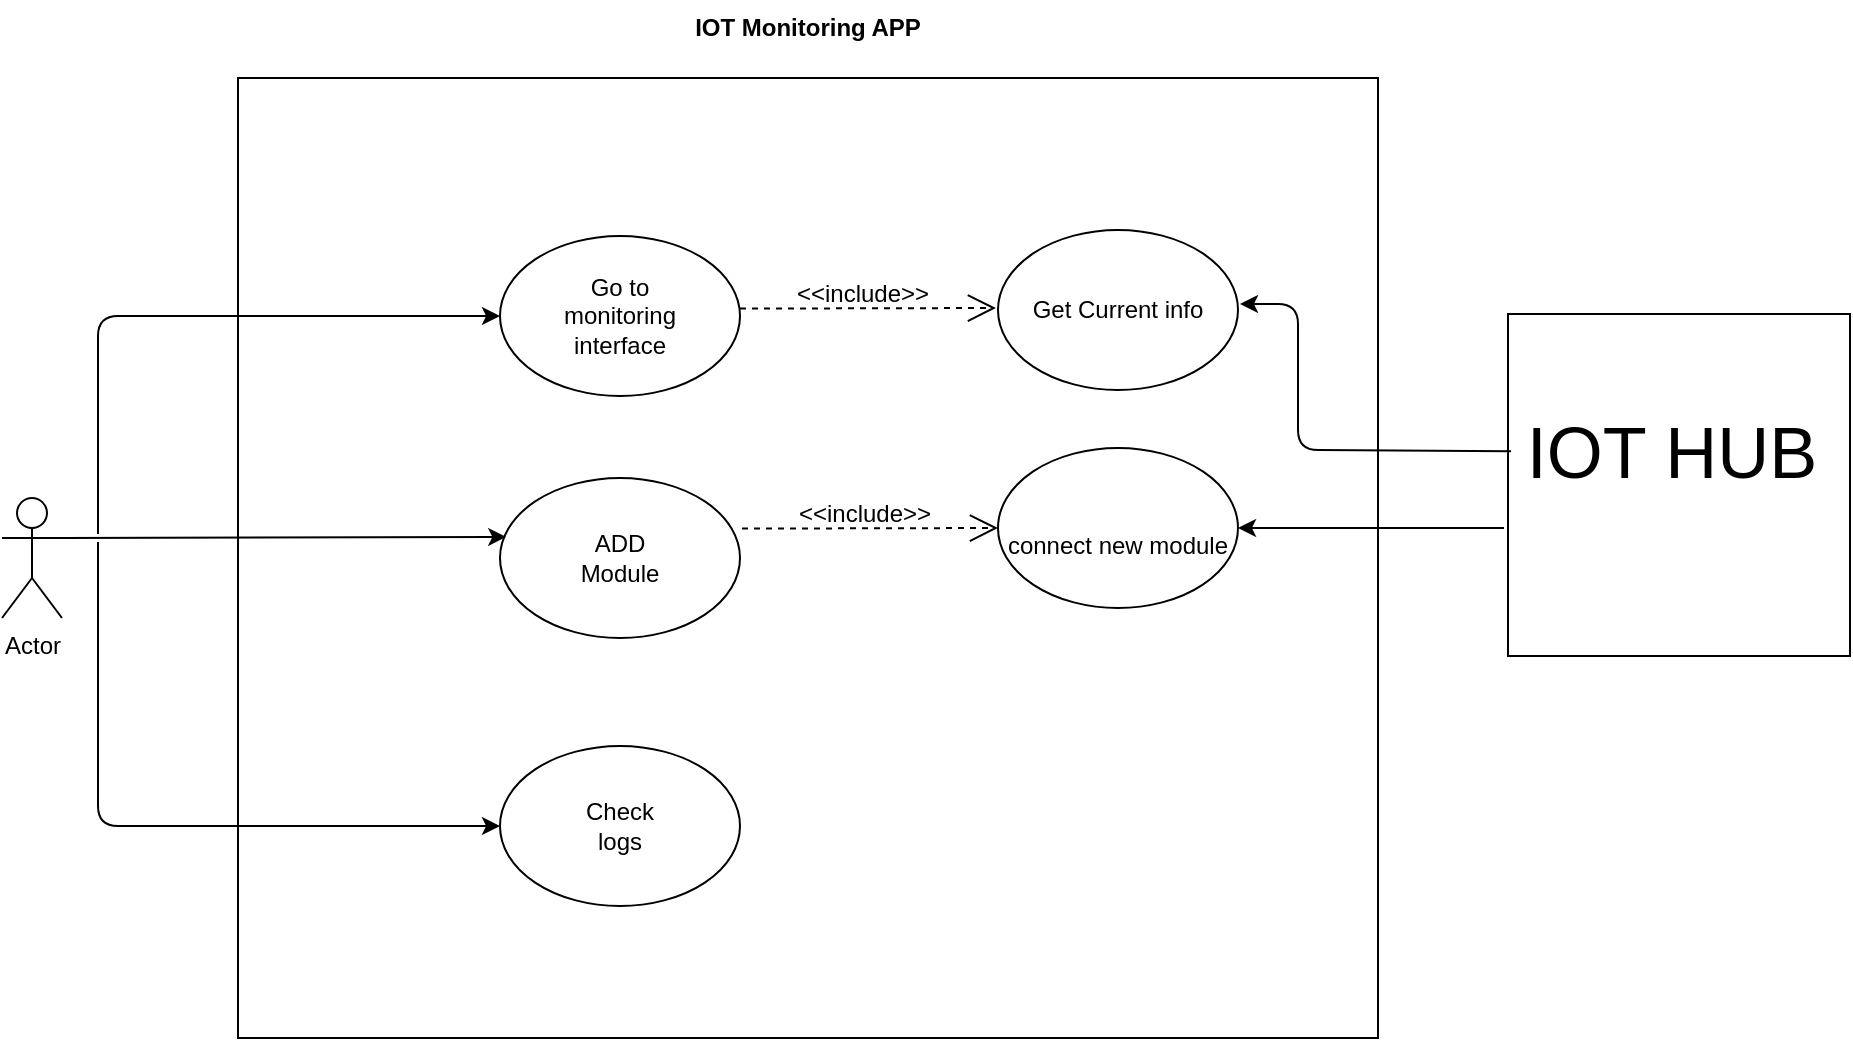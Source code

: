 <mxfile>
    <diagram id="qSeezHyTL4HUUI9GJHjN" name="Page-1">
        <mxGraphModel dx="902" dy="573" grid="0" gridSize="10" guides="1" tooltips="1" connect="1" arrows="1" fold="1" page="1" pageScale="1" pageWidth="1169" pageHeight="827" background="#ffffff" math="0" shadow="0">
            <root>
                <mxCell id="0"/>
                <mxCell id="1" parent="0"/>
                <mxCell id="6" style="edgeStyle=none;html=1;exitX=1;exitY=0.333;exitDx=0;exitDy=0;exitPerimeter=0;entryX=0.026;entryY=0.368;entryDx=0;entryDy=0;entryPerimeter=0;fontColor=#000000;strokeColor=#000000;" edge="1" parent="1" source="2" target="4">
                    <mxGeometry relative="1" as="geometry"/>
                </mxCell>
                <mxCell id="11" style="edgeStyle=none;html=1;entryX=0;entryY=0.5;entryDx=0;entryDy=0;fontColor=#000000;strokeColor=#000000;" edge="1" parent="1" target="9">
                    <mxGeometry relative="1" as="geometry">
                        <mxPoint x="176" y="391" as="sourcePoint"/>
                        <Array as="points">
                            <mxPoint x="176" y="533"/>
                        </Array>
                    </mxGeometry>
                </mxCell>
                <mxCell id="12" style="edgeStyle=none;html=1;entryX=0;entryY=0.5;entryDx=0;entryDy=0;fontColor=#000000;strokeColor=#000000;" edge="1" parent="1" target="7">
                    <mxGeometry relative="1" as="geometry">
                        <mxPoint x="176" y="387" as="sourcePoint"/>
                        <Array as="points">
                            <mxPoint x="176" y="278"/>
                        </Array>
                    </mxGeometry>
                </mxCell>
                <mxCell id="2" value="Actor" style="shape=umlActor;verticalLabelPosition=bottom;verticalAlign=top;html=1;strokeColor=#000000;fillColor=none;fontColor=#000000;" vertex="1" parent="1">
                    <mxGeometry x="128" y="369" width="30" height="60" as="geometry"/>
                </mxCell>
                <mxCell id="3" value="" style="rounded=0;whiteSpace=wrap;html=1;strokeColor=#000000;fillColor=none;" vertex="1" parent="1">
                    <mxGeometry x="246" y="159" width="570" height="480" as="geometry"/>
                </mxCell>
                <mxCell id="4" value="" style="ellipse;whiteSpace=wrap;html=1;fontColor=#000000;strokeColor=#000000;fillColor=none;" vertex="1" parent="1">
                    <mxGeometry x="377" y="359" width="120" height="80" as="geometry"/>
                </mxCell>
                <mxCell id="5" value="ADD Module" style="text;html=1;strokeColor=none;fillColor=none;align=center;verticalAlign=middle;whiteSpace=wrap;rounded=0;fontColor=#000000;" vertex="1" parent="1">
                    <mxGeometry x="407" y="384" width="60" height="30" as="geometry"/>
                </mxCell>
                <mxCell id="7" value="" style="ellipse;whiteSpace=wrap;html=1;fontColor=#000000;strokeColor=#000000;fillColor=none;" vertex="1" parent="1">
                    <mxGeometry x="377" y="238" width="120" height="80" as="geometry"/>
                </mxCell>
                <mxCell id="8" value="Go to monitoring interface" style="text;html=1;strokeColor=none;fillColor=none;align=center;verticalAlign=middle;whiteSpace=wrap;rounded=0;fontColor=#000000;" vertex="1" parent="1">
                    <mxGeometry x="407" y="263" width="60" height="30" as="geometry"/>
                </mxCell>
                <mxCell id="9" value="" style="ellipse;whiteSpace=wrap;html=1;fontColor=#000000;strokeColor=#000000;fillColor=none;" vertex="1" parent="1">
                    <mxGeometry x="377" y="493" width="120" height="80" as="geometry"/>
                </mxCell>
                <mxCell id="10" value="Check logs" style="text;html=1;strokeColor=none;fillColor=none;align=center;verticalAlign=middle;whiteSpace=wrap;rounded=0;fontColor=#000000;" vertex="1" parent="1">
                    <mxGeometry x="407" y="518" width="60" height="30" as="geometry"/>
                </mxCell>
                <mxCell id="15" style="edgeStyle=none;html=1;fontSize=36;fontColor=#000000;strokeColor=#000000;exitX=0.009;exitY=0.401;exitDx=0;exitDy=0;exitPerimeter=0;" edge="1" parent="1" source="13">
                    <mxGeometry relative="1" as="geometry">
                        <mxPoint x="875" y="345" as="sourcePoint"/>
                        <mxPoint x="747" y="272" as="targetPoint"/>
                        <Array as="points">
                            <mxPoint x="776" y="345"/>
                            <mxPoint x="776" y="272"/>
                        </Array>
                    </mxGeometry>
                </mxCell>
                <mxCell id="21" style="edgeStyle=none;html=1;entryX=1;entryY=0.5;entryDx=0;entryDy=0;fontSize=12;fontColor=#000000;strokeColor=#000000;" edge="1" parent="1" target="20">
                    <mxGeometry relative="1" as="geometry">
                        <mxPoint x="879" y="384" as="sourcePoint"/>
                    </mxGeometry>
                </mxCell>
                <mxCell id="13" value="" style="whiteSpace=wrap;html=1;aspect=fixed;fontColor=#000000;strokeColor=#000000;fillColor=none;" vertex="1" parent="1">
                    <mxGeometry x="881" y="277" width="171" height="171" as="geometry"/>
                </mxCell>
                <mxCell id="14" value="&lt;font style=&quot;font-size: 36px&quot;&gt;IOT HUB&lt;/font&gt;" style="text;html=1;strokeColor=none;fillColor=none;align=center;verticalAlign=middle;whiteSpace=wrap;rounded=0;fontColor=#000000;" vertex="1" parent="1">
                    <mxGeometry x="883" y="331" width="159.5" height="30" as="geometry"/>
                </mxCell>
                <mxCell id="16" value="Get Current info" style="ellipse;whiteSpace=wrap;html=1;fontColor=#000000;strokeColor=#000000;fillColor=none;" vertex="1" parent="1">
                    <mxGeometry x="626" y="235" width="120" height="80" as="geometry"/>
                </mxCell>
                <mxCell id="20" value="&lt;span style=&quot;font-size: 12px&quot;&gt;connect new module&lt;/span&gt;" style="ellipse;whiteSpace=wrap;html=1;fontSize=36;fontColor=#000000;strokeColor=#000000;fillColor=none;" vertex="1" parent="1">
                    <mxGeometry x="626" y="344" width="120" height="80" as="geometry"/>
                </mxCell>
                <mxCell id="22" value="&amp;lt;&amp;lt;include&amp;gt;&amp;gt;" style="endArrow=open;endSize=12;dashed=1;html=1;fontSize=12;fontColor=#000000;strokeColor=#000000;labelBackgroundColor=none;" edge="1" parent="1">
                    <mxGeometry x="-0.047" y="7" width="160" relative="1" as="geometry">
                        <mxPoint x="497" y="274.29" as="sourcePoint"/>
                        <mxPoint x="625" y="274" as="targetPoint"/>
                        <mxPoint as="offset"/>
                    </mxGeometry>
                </mxCell>
                <mxCell id="23" value="&amp;lt;&amp;lt;include&amp;gt;&amp;gt;" style="endArrow=open;endSize=12;dashed=1;html=1;fontSize=12;fontColor=#000000;strokeColor=#000000;labelBackgroundColor=none;" edge="1" parent="1">
                    <mxGeometry x="-0.047" y="7" width="160" relative="1" as="geometry">
                        <mxPoint x="498" y="384.29" as="sourcePoint"/>
                        <mxPoint x="626" y="384" as="targetPoint"/>
                        <mxPoint as="offset"/>
                    </mxGeometry>
                </mxCell>
                <mxCell id="24" value="IOT Monitoring APP" style="text;align=center;fontStyle=1;verticalAlign=middle;spacingLeft=3;spacingRight=3;strokeColor=none;rotatable=0;points=[[0,0.5],[1,0.5]];portConstraint=eastwest;fontSize=12;fontColor=#000000;fillColor=none;" vertex="1" parent="1">
                    <mxGeometry x="491" y="120" width="80" height="26" as="geometry"/>
                </mxCell>
            </root>
        </mxGraphModel>
    </diagram>
</mxfile>